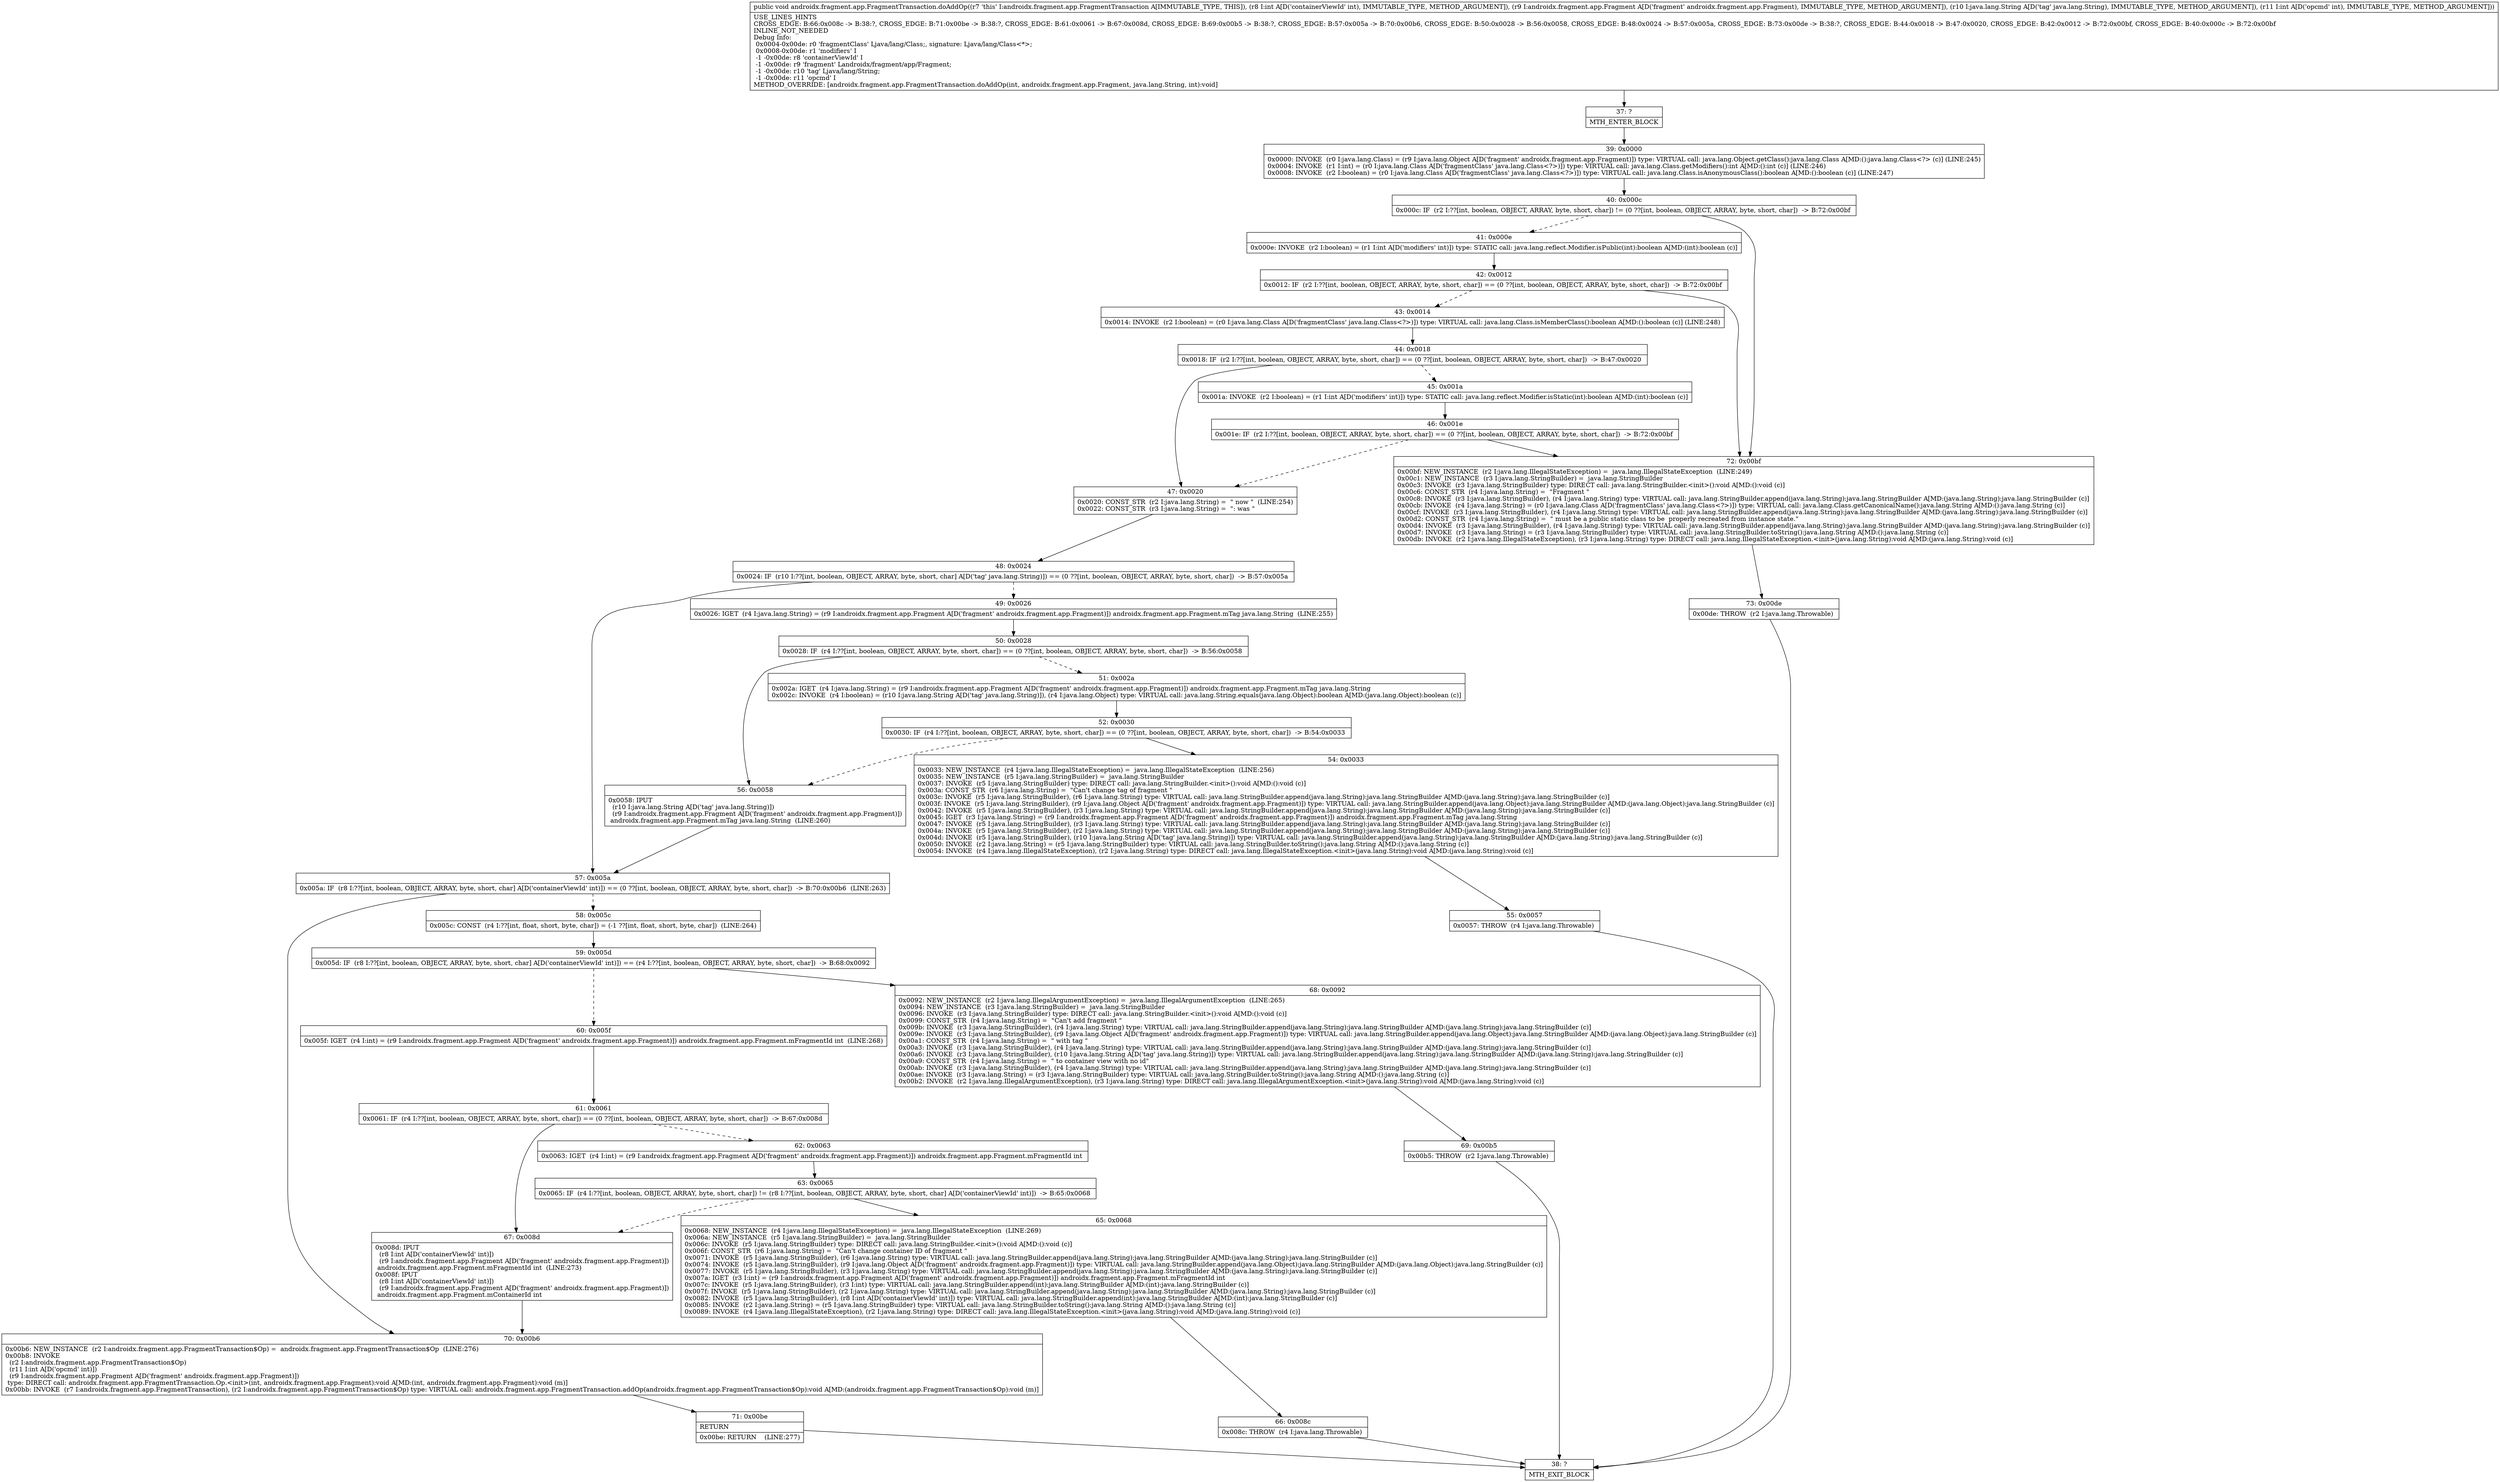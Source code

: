 digraph "CFG forandroidx.fragment.app.FragmentTransaction.doAddOp(ILandroidx\/fragment\/app\/Fragment;Ljava\/lang\/String;I)V" {
Node_37 [shape=record,label="{37\:\ ?|MTH_ENTER_BLOCK\l}"];
Node_39 [shape=record,label="{39\:\ 0x0000|0x0000: INVOKE  (r0 I:java.lang.Class) = (r9 I:java.lang.Object A[D('fragment' androidx.fragment.app.Fragment)]) type: VIRTUAL call: java.lang.Object.getClass():java.lang.Class A[MD:():java.lang.Class\<?\> (c)] (LINE:245)\l0x0004: INVOKE  (r1 I:int) = (r0 I:java.lang.Class A[D('fragmentClass' java.lang.Class\<?\>)]) type: VIRTUAL call: java.lang.Class.getModifiers():int A[MD:():int (c)] (LINE:246)\l0x0008: INVOKE  (r2 I:boolean) = (r0 I:java.lang.Class A[D('fragmentClass' java.lang.Class\<?\>)]) type: VIRTUAL call: java.lang.Class.isAnonymousClass():boolean A[MD:():boolean (c)] (LINE:247)\l}"];
Node_40 [shape=record,label="{40\:\ 0x000c|0x000c: IF  (r2 I:??[int, boolean, OBJECT, ARRAY, byte, short, char]) != (0 ??[int, boolean, OBJECT, ARRAY, byte, short, char])  \-\> B:72:0x00bf \l}"];
Node_41 [shape=record,label="{41\:\ 0x000e|0x000e: INVOKE  (r2 I:boolean) = (r1 I:int A[D('modifiers' int)]) type: STATIC call: java.lang.reflect.Modifier.isPublic(int):boolean A[MD:(int):boolean (c)]\l}"];
Node_42 [shape=record,label="{42\:\ 0x0012|0x0012: IF  (r2 I:??[int, boolean, OBJECT, ARRAY, byte, short, char]) == (0 ??[int, boolean, OBJECT, ARRAY, byte, short, char])  \-\> B:72:0x00bf \l}"];
Node_43 [shape=record,label="{43\:\ 0x0014|0x0014: INVOKE  (r2 I:boolean) = (r0 I:java.lang.Class A[D('fragmentClass' java.lang.Class\<?\>)]) type: VIRTUAL call: java.lang.Class.isMemberClass():boolean A[MD:():boolean (c)] (LINE:248)\l}"];
Node_44 [shape=record,label="{44\:\ 0x0018|0x0018: IF  (r2 I:??[int, boolean, OBJECT, ARRAY, byte, short, char]) == (0 ??[int, boolean, OBJECT, ARRAY, byte, short, char])  \-\> B:47:0x0020 \l}"];
Node_45 [shape=record,label="{45\:\ 0x001a|0x001a: INVOKE  (r2 I:boolean) = (r1 I:int A[D('modifiers' int)]) type: STATIC call: java.lang.reflect.Modifier.isStatic(int):boolean A[MD:(int):boolean (c)]\l}"];
Node_46 [shape=record,label="{46\:\ 0x001e|0x001e: IF  (r2 I:??[int, boolean, OBJECT, ARRAY, byte, short, char]) == (0 ??[int, boolean, OBJECT, ARRAY, byte, short, char])  \-\> B:72:0x00bf \l}"];
Node_47 [shape=record,label="{47\:\ 0x0020|0x0020: CONST_STR  (r2 I:java.lang.String) =  \" now \"  (LINE:254)\l0x0022: CONST_STR  (r3 I:java.lang.String) =  \": was \" \l}"];
Node_48 [shape=record,label="{48\:\ 0x0024|0x0024: IF  (r10 I:??[int, boolean, OBJECT, ARRAY, byte, short, char] A[D('tag' java.lang.String)]) == (0 ??[int, boolean, OBJECT, ARRAY, byte, short, char])  \-\> B:57:0x005a \l}"];
Node_49 [shape=record,label="{49\:\ 0x0026|0x0026: IGET  (r4 I:java.lang.String) = (r9 I:androidx.fragment.app.Fragment A[D('fragment' androidx.fragment.app.Fragment)]) androidx.fragment.app.Fragment.mTag java.lang.String  (LINE:255)\l}"];
Node_50 [shape=record,label="{50\:\ 0x0028|0x0028: IF  (r4 I:??[int, boolean, OBJECT, ARRAY, byte, short, char]) == (0 ??[int, boolean, OBJECT, ARRAY, byte, short, char])  \-\> B:56:0x0058 \l}"];
Node_51 [shape=record,label="{51\:\ 0x002a|0x002a: IGET  (r4 I:java.lang.String) = (r9 I:androidx.fragment.app.Fragment A[D('fragment' androidx.fragment.app.Fragment)]) androidx.fragment.app.Fragment.mTag java.lang.String \l0x002c: INVOKE  (r4 I:boolean) = (r10 I:java.lang.String A[D('tag' java.lang.String)]), (r4 I:java.lang.Object) type: VIRTUAL call: java.lang.String.equals(java.lang.Object):boolean A[MD:(java.lang.Object):boolean (c)]\l}"];
Node_52 [shape=record,label="{52\:\ 0x0030|0x0030: IF  (r4 I:??[int, boolean, OBJECT, ARRAY, byte, short, char]) == (0 ??[int, boolean, OBJECT, ARRAY, byte, short, char])  \-\> B:54:0x0033 \l}"];
Node_54 [shape=record,label="{54\:\ 0x0033|0x0033: NEW_INSTANCE  (r4 I:java.lang.IllegalStateException) =  java.lang.IllegalStateException  (LINE:256)\l0x0035: NEW_INSTANCE  (r5 I:java.lang.StringBuilder) =  java.lang.StringBuilder \l0x0037: INVOKE  (r5 I:java.lang.StringBuilder) type: DIRECT call: java.lang.StringBuilder.\<init\>():void A[MD:():void (c)]\l0x003a: CONST_STR  (r6 I:java.lang.String) =  \"Can't change tag of fragment \" \l0x003c: INVOKE  (r5 I:java.lang.StringBuilder), (r6 I:java.lang.String) type: VIRTUAL call: java.lang.StringBuilder.append(java.lang.String):java.lang.StringBuilder A[MD:(java.lang.String):java.lang.StringBuilder (c)]\l0x003f: INVOKE  (r5 I:java.lang.StringBuilder), (r9 I:java.lang.Object A[D('fragment' androidx.fragment.app.Fragment)]) type: VIRTUAL call: java.lang.StringBuilder.append(java.lang.Object):java.lang.StringBuilder A[MD:(java.lang.Object):java.lang.StringBuilder (c)]\l0x0042: INVOKE  (r5 I:java.lang.StringBuilder), (r3 I:java.lang.String) type: VIRTUAL call: java.lang.StringBuilder.append(java.lang.String):java.lang.StringBuilder A[MD:(java.lang.String):java.lang.StringBuilder (c)]\l0x0045: IGET  (r3 I:java.lang.String) = (r9 I:androidx.fragment.app.Fragment A[D('fragment' androidx.fragment.app.Fragment)]) androidx.fragment.app.Fragment.mTag java.lang.String \l0x0047: INVOKE  (r5 I:java.lang.StringBuilder), (r3 I:java.lang.String) type: VIRTUAL call: java.lang.StringBuilder.append(java.lang.String):java.lang.StringBuilder A[MD:(java.lang.String):java.lang.StringBuilder (c)]\l0x004a: INVOKE  (r5 I:java.lang.StringBuilder), (r2 I:java.lang.String) type: VIRTUAL call: java.lang.StringBuilder.append(java.lang.String):java.lang.StringBuilder A[MD:(java.lang.String):java.lang.StringBuilder (c)]\l0x004d: INVOKE  (r5 I:java.lang.StringBuilder), (r10 I:java.lang.String A[D('tag' java.lang.String)]) type: VIRTUAL call: java.lang.StringBuilder.append(java.lang.String):java.lang.StringBuilder A[MD:(java.lang.String):java.lang.StringBuilder (c)]\l0x0050: INVOKE  (r2 I:java.lang.String) = (r5 I:java.lang.StringBuilder) type: VIRTUAL call: java.lang.StringBuilder.toString():java.lang.String A[MD:():java.lang.String (c)]\l0x0054: INVOKE  (r4 I:java.lang.IllegalStateException), (r2 I:java.lang.String) type: DIRECT call: java.lang.IllegalStateException.\<init\>(java.lang.String):void A[MD:(java.lang.String):void (c)]\l}"];
Node_55 [shape=record,label="{55\:\ 0x0057|0x0057: THROW  (r4 I:java.lang.Throwable) \l}"];
Node_38 [shape=record,label="{38\:\ ?|MTH_EXIT_BLOCK\l}"];
Node_56 [shape=record,label="{56\:\ 0x0058|0x0058: IPUT  \l  (r10 I:java.lang.String A[D('tag' java.lang.String)])\l  (r9 I:androidx.fragment.app.Fragment A[D('fragment' androidx.fragment.app.Fragment)])\l androidx.fragment.app.Fragment.mTag java.lang.String  (LINE:260)\l}"];
Node_57 [shape=record,label="{57\:\ 0x005a|0x005a: IF  (r8 I:??[int, boolean, OBJECT, ARRAY, byte, short, char] A[D('containerViewId' int)]) == (0 ??[int, boolean, OBJECT, ARRAY, byte, short, char])  \-\> B:70:0x00b6  (LINE:263)\l}"];
Node_58 [shape=record,label="{58\:\ 0x005c|0x005c: CONST  (r4 I:??[int, float, short, byte, char]) = (\-1 ??[int, float, short, byte, char])  (LINE:264)\l}"];
Node_59 [shape=record,label="{59\:\ 0x005d|0x005d: IF  (r8 I:??[int, boolean, OBJECT, ARRAY, byte, short, char] A[D('containerViewId' int)]) == (r4 I:??[int, boolean, OBJECT, ARRAY, byte, short, char])  \-\> B:68:0x0092 \l}"];
Node_60 [shape=record,label="{60\:\ 0x005f|0x005f: IGET  (r4 I:int) = (r9 I:androidx.fragment.app.Fragment A[D('fragment' androidx.fragment.app.Fragment)]) androidx.fragment.app.Fragment.mFragmentId int  (LINE:268)\l}"];
Node_61 [shape=record,label="{61\:\ 0x0061|0x0061: IF  (r4 I:??[int, boolean, OBJECT, ARRAY, byte, short, char]) == (0 ??[int, boolean, OBJECT, ARRAY, byte, short, char])  \-\> B:67:0x008d \l}"];
Node_62 [shape=record,label="{62\:\ 0x0063|0x0063: IGET  (r4 I:int) = (r9 I:androidx.fragment.app.Fragment A[D('fragment' androidx.fragment.app.Fragment)]) androidx.fragment.app.Fragment.mFragmentId int \l}"];
Node_63 [shape=record,label="{63\:\ 0x0065|0x0065: IF  (r4 I:??[int, boolean, OBJECT, ARRAY, byte, short, char]) != (r8 I:??[int, boolean, OBJECT, ARRAY, byte, short, char] A[D('containerViewId' int)])  \-\> B:65:0x0068 \l}"];
Node_65 [shape=record,label="{65\:\ 0x0068|0x0068: NEW_INSTANCE  (r4 I:java.lang.IllegalStateException) =  java.lang.IllegalStateException  (LINE:269)\l0x006a: NEW_INSTANCE  (r5 I:java.lang.StringBuilder) =  java.lang.StringBuilder \l0x006c: INVOKE  (r5 I:java.lang.StringBuilder) type: DIRECT call: java.lang.StringBuilder.\<init\>():void A[MD:():void (c)]\l0x006f: CONST_STR  (r6 I:java.lang.String) =  \"Can't change container ID of fragment \" \l0x0071: INVOKE  (r5 I:java.lang.StringBuilder), (r6 I:java.lang.String) type: VIRTUAL call: java.lang.StringBuilder.append(java.lang.String):java.lang.StringBuilder A[MD:(java.lang.String):java.lang.StringBuilder (c)]\l0x0074: INVOKE  (r5 I:java.lang.StringBuilder), (r9 I:java.lang.Object A[D('fragment' androidx.fragment.app.Fragment)]) type: VIRTUAL call: java.lang.StringBuilder.append(java.lang.Object):java.lang.StringBuilder A[MD:(java.lang.Object):java.lang.StringBuilder (c)]\l0x0077: INVOKE  (r5 I:java.lang.StringBuilder), (r3 I:java.lang.String) type: VIRTUAL call: java.lang.StringBuilder.append(java.lang.String):java.lang.StringBuilder A[MD:(java.lang.String):java.lang.StringBuilder (c)]\l0x007a: IGET  (r3 I:int) = (r9 I:androidx.fragment.app.Fragment A[D('fragment' androidx.fragment.app.Fragment)]) androidx.fragment.app.Fragment.mFragmentId int \l0x007c: INVOKE  (r5 I:java.lang.StringBuilder), (r3 I:int) type: VIRTUAL call: java.lang.StringBuilder.append(int):java.lang.StringBuilder A[MD:(int):java.lang.StringBuilder (c)]\l0x007f: INVOKE  (r5 I:java.lang.StringBuilder), (r2 I:java.lang.String) type: VIRTUAL call: java.lang.StringBuilder.append(java.lang.String):java.lang.StringBuilder A[MD:(java.lang.String):java.lang.StringBuilder (c)]\l0x0082: INVOKE  (r5 I:java.lang.StringBuilder), (r8 I:int A[D('containerViewId' int)]) type: VIRTUAL call: java.lang.StringBuilder.append(int):java.lang.StringBuilder A[MD:(int):java.lang.StringBuilder (c)]\l0x0085: INVOKE  (r2 I:java.lang.String) = (r5 I:java.lang.StringBuilder) type: VIRTUAL call: java.lang.StringBuilder.toString():java.lang.String A[MD:():java.lang.String (c)]\l0x0089: INVOKE  (r4 I:java.lang.IllegalStateException), (r2 I:java.lang.String) type: DIRECT call: java.lang.IllegalStateException.\<init\>(java.lang.String):void A[MD:(java.lang.String):void (c)]\l}"];
Node_66 [shape=record,label="{66\:\ 0x008c|0x008c: THROW  (r4 I:java.lang.Throwable) \l}"];
Node_67 [shape=record,label="{67\:\ 0x008d|0x008d: IPUT  \l  (r8 I:int A[D('containerViewId' int)])\l  (r9 I:androidx.fragment.app.Fragment A[D('fragment' androidx.fragment.app.Fragment)])\l androidx.fragment.app.Fragment.mFragmentId int  (LINE:273)\l0x008f: IPUT  \l  (r8 I:int A[D('containerViewId' int)])\l  (r9 I:androidx.fragment.app.Fragment A[D('fragment' androidx.fragment.app.Fragment)])\l androidx.fragment.app.Fragment.mContainerId int \l}"];
Node_68 [shape=record,label="{68\:\ 0x0092|0x0092: NEW_INSTANCE  (r2 I:java.lang.IllegalArgumentException) =  java.lang.IllegalArgumentException  (LINE:265)\l0x0094: NEW_INSTANCE  (r3 I:java.lang.StringBuilder) =  java.lang.StringBuilder \l0x0096: INVOKE  (r3 I:java.lang.StringBuilder) type: DIRECT call: java.lang.StringBuilder.\<init\>():void A[MD:():void (c)]\l0x0099: CONST_STR  (r4 I:java.lang.String) =  \"Can't add fragment \" \l0x009b: INVOKE  (r3 I:java.lang.StringBuilder), (r4 I:java.lang.String) type: VIRTUAL call: java.lang.StringBuilder.append(java.lang.String):java.lang.StringBuilder A[MD:(java.lang.String):java.lang.StringBuilder (c)]\l0x009e: INVOKE  (r3 I:java.lang.StringBuilder), (r9 I:java.lang.Object A[D('fragment' androidx.fragment.app.Fragment)]) type: VIRTUAL call: java.lang.StringBuilder.append(java.lang.Object):java.lang.StringBuilder A[MD:(java.lang.Object):java.lang.StringBuilder (c)]\l0x00a1: CONST_STR  (r4 I:java.lang.String) =  \" with tag \" \l0x00a3: INVOKE  (r3 I:java.lang.StringBuilder), (r4 I:java.lang.String) type: VIRTUAL call: java.lang.StringBuilder.append(java.lang.String):java.lang.StringBuilder A[MD:(java.lang.String):java.lang.StringBuilder (c)]\l0x00a6: INVOKE  (r3 I:java.lang.StringBuilder), (r10 I:java.lang.String A[D('tag' java.lang.String)]) type: VIRTUAL call: java.lang.StringBuilder.append(java.lang.String):java.lang.StringBuilder A[MD:(java.lang.String):java.lang.StringBuilder (c)]\l0x00a9: CONST_STR  (r4 I:java.lang.String) =  \" to container view with no id\" \l0x00ab: INVOKE  (r3 I:java.lang.StringBuilder), (r4 I:java.lang.String) type: VIRTUAL call: java.lang.StringBuilder.append(java.lang.String):java.lang.StringBuilder A[MD:(java.lang.String):java.lang.StringBuilder (c)]\l0x00ae: INVOKE  (r3 I:java.lang.String) = (r3 I:java.lang.StringBuilder) type: VIRTUAL call: java.lang.StringBuilder.toString():java.lang.String A[MD:():java.lang.String (c)]\l0x00b2: INVOKE  (r2 I:java.lang.IllegalArgumentException), (r3 I:java.lang.String) type: DIRECT call: java.lang.IllegalArgumentException.\<init\>(java.lang.String):void A[MD:(java.lang.String):void (c)]\l}"];
Node_69 [shape=record,label="{69\:\ 0x00b5|0x00b5: THROW  (r2 I:java.lang.Throwable) \l}"];
Node_70 [shape=record,label="{70\:\ 0x00b6|0x00b6: NEW_INSTANCE  (r2 I:androidx.fragment.app.FragmentTransaction$Op) =  androidx.fragment.app.FragmentTransaction$Op  (LINE:276)\l0x00b8: INVOKE  \l  (r2 I:androidx.fragment.app.FragmentTransaction$Op)\l  (r11 I:int A[D('opcmd' int)])\l  (r9 I:androidx.fragment.app.Fragment A[D('fragment' androidx.fragment.app.Fragment)])\l type: DIRECT call: androidx.fragment.app.FragmentTransaction.Op.\<init\>(int, androidx.fragment.app.Fragment):void A[MD:(int, androidx.fragment.app.Fragment):void (m)]\l0x00bb: INVOKE  (r7 I:androidx.fragment.app.FragmentTransaction), (r2 I:androidx.fragment.app.FragmentTransaction$Op) type: VIRTUAL call: androidx.fragment.app.FragmentTransaction.addOp(androidx.fragment.app.FragmentTransaction$Op):void A[MD:(androidx.fragment.app.FragmentTransaction$Op):void (m)]\l}"];
Node_71 [shape=record,label="{71\:\ 0x00be|RETURN\l|0x00be: RETURN    (LINE:277)\l}"];
Node_72 [shape=record,label="{72\:\ 0x00bf|0x00bf: NEW_INSTANCE  (r2 I:java.lang.IllegalStateException) =  java.lang.IllegalStateException  (LINE:249)\l0x00c1: NEW_INSTANCE  (r3 I:java.lang.StringBuilder) =  java.lang.StringBuilder \l0x00c3: INVOKE  (r3 I:java.lang.StringBuilder) type: DIRECT call: java.lang.StringBuilder.\<init\>():void A[MD:():void (c)]\l0x00c6: CONST_STR  (r4 I:java.lang.String) =  \"Fragment \" \l0x00c8: INVOKE  (r3 I:java.lang.StringBuilder), (r4 I:java.lang.String) type: VIRTUAL call: java.lang.StringBuilder.append(java.lang.String):java.lang.StringBuilder A[MD:(java.lang.String):java.lang.StringBuilder (c)]\l0x00cb: INVOKE  (r4 I:java.lang.String) = (r0 I:java.lang.Class A[D('fragmentClass' java.lang.Class\<?\>)]) type: VIRTUAL call: java.lang.Class.getCanonicalName():java.lang.String A[MD:():java.lang.String (c)]\l0x00cf: INVOKE  (r3 I:java.lang.StringBuilder), (r4 I:java.lang.String) type: VIRTUAL call: java.lang.StringBuilder.append(java.lang.String):java.lang.StringBuilder A[MD:(java.lang.String):java.lang.StringBuilder (c)]\l0x00d2: CONST_STR  (r4 I:java.lang.String) =  \" must be a public static class to be  properly recreated from instance state.\" \l0x00d4: INVOKE  (r3 I:java.lang.StringBuilder), (r4 I:java.lang.String) type: VIRTUAL call: java.lang.StringBuilder.append(java.lang.String):java.lang.StringBuilder A[MD:(java.lang.String):java.lang.StringBuilder (c)]\l0x00d7: INVOKE  (r3 I:java.lang.String) = (r3 I:java.lang.StringBuilder) type: VIRTUAL call: java.lang.StringBuilder.toString():java.lang.String A[MD:():java.lang.String (c)]\l0x00db: INVOKE  (r2 I:java.lang.IllegalStateException), (r3 I:java.lang.String) type: DIRECT call: java.lang.IllegalStateException.\<init\>(java.lang.String):void A[MD:(java.lang.String):void (c)]\l}"];
Node_73 [shape=record,label="{73\:\ 0x00de|0x00de: THROW  (r2 I:java.lang.Throwable) \l}"];
MethodNode[shape=record,label="{public void androidx.fragment.app.FragmentTransaction.doAddOp((r7 'this' I:androidx.fragment.app.FragmentTransaction A[IMMUTABLE_TYPE, THIS]), (r8 I:int A[D('containerViewId' int), IMMUTABLE_TYPE, METHOD_ARGUMENT]), (r9 I:androidx.fragment.app.Fragment A[D('fragment' androidx.fragment.app.Fragment), IMMUTABLE_TYPE, METHOD_ARGUMENT]), (r10 I:java.lang.String A[D('tag' java.lang.String), IMMUTABLE_TYPE, METHOD_ARGUMENT]), (r11 I:int A[D('opcmd' int), IMMUTABLE_TYPE, METHOD_ARGUMENT]))  | USE_LINES_HINTS\lCROSS_EDGE: B:66:0x008c \-\> B:38:?, CROSS_EDGE: B:71:0x00be \-\> B:38:?, CROSS_EDGE: B:61:0x0061 \-\> B:67:0x008d, CROSS_EDGE: B:69:0x00b5 \-\> B:38:?, CROSS_EDGE: B:57:0x005a \-\> B:70:0x00b6, CROSS_EDGE: B:50:0x0028 \-\> B:56:0x0058, CROSS_EDGE: B:48:0x0024 \-\> B:57:0x005a, CROSS_EDGE: B:73:0x00de \-\> B:38:?, CROSS_EDGE: B:44:0x0018 \-\> B:47:0x0020, CROSS_EDGE: B:42:0x0012 \-\> B:72:0x00bf, CROSS_EDGE: B:40:0x000c \-\> B:72:0x00bf\lINLINE_NOT_NEEDED\lDebug Info:\l  0x0004\-0x00de: r0 'fragmentClass' Ljava\/lang\/Class;, signature: Ljava\/lang\/Class\<*\>;\l  0x0008\-0x00de: r1 'modifiers' I\l  \-1 \-0x00de: r8 'containerViewId' I\l  \-1 \-0x00de: r9 'fragment' Landroidx\/fragment\/app\/Fragment;\l  \-1 \-0x00de: r10 'tag' Ljava\/lang\/String;\l  \-1 \-0x00de: r11 'opcmd' I\lMETHOD_OVERRIDE: [androidx.fragment.app.FragmentTransaction.doAddOp(int, androidx.fragment.app.Fragment, java.lang.String, int):void]\l}"];
MethodNode -> Node_37;Node_37 -> Node_39;
Node_39 -> Node_40;
Node_40 -> Node_41[style=dashed];
Node_40 -> Node_72;
Node_41 -> Node_42;
Node_42 -> Node_43[style=dashed];
Node_42 -> Node_72;
Node_43 -> Node_44;
Node_44 -> Node_45[style=dashed];
Node_44 -> Node_47;
Node_45 -> Node_46;
Node_46 -> Node_47[style=dashed];
Node_46 -> Node_72;
Node_47 -> Node_48;
Node_48 -> Node_49[style=dashed];
Node_48 -> Node_57;
Node_49 -> Node_50;
Node_50 -> Node_51[style=dashed];
Node_50 -> Node_56;
Node_51 -> Node_52;
Node_52 -> Node_54;
Node_52 -> Node_56[style=dashed];
Node_54 -> Node_55;
Node_55 -> Node_38;
Node_56 -> Node_57;
Node_57 -> Node_58[style=dashed];
Node_57 -> Node_70;
Node_58 -> Node_59;
Node_59 -> Node_60[style=dashed];
Node_59 -> Node_68;
Node_60 -> Node_61;
Node_61 -> Node_62[style=dashed];
Node_61 -> Node_67;
Node_62 -> Node_63;
Node_63 -> Node_65;
Node_63 -> Node_67[style=dashed];
Node_65 -> Node_66;
Node_66 -> Node_38;
Node_67 -> Node_70;
Node_68 -> Node_69;
Node_69 -> Node_38;
Node_70 -> Node_71;
Node_71 -> Node_38;
Node_72 -> Node_73;
Node_73 -> Node_38;
}

